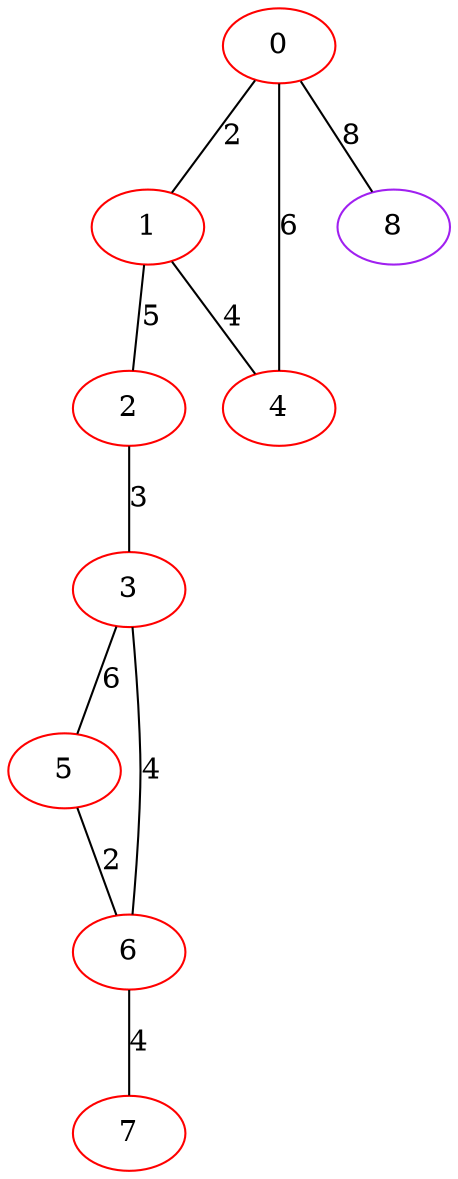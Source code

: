 graph "" {
0 [color=red, weight=1];
1 [color=red, weight=1];
2 [color=red, weight=1];
3 [color=red, weight=1];
4 [color=red, weight=1];
5 [color=red, weight=1];
6 [color=red, weight=1];
7 [color=red, weight=1];
8 [color=purple, weight=4];
0 -- 8  [key=0, label=8];
0 -- 1  [key=0, label=2];
0 -- 4  [key=0, label=6];
1 -- 2  [key=0, label=5];
1 -- 4  [key=0, label=4];
2 -- 3  [key=0, label=3];
3 -- 5  [key=0, label=6];
3 -- 6  [key=0, label=4];
5 -- 6  [key=0, label=2];
6 -- 7  [key=0, label=4];
}
